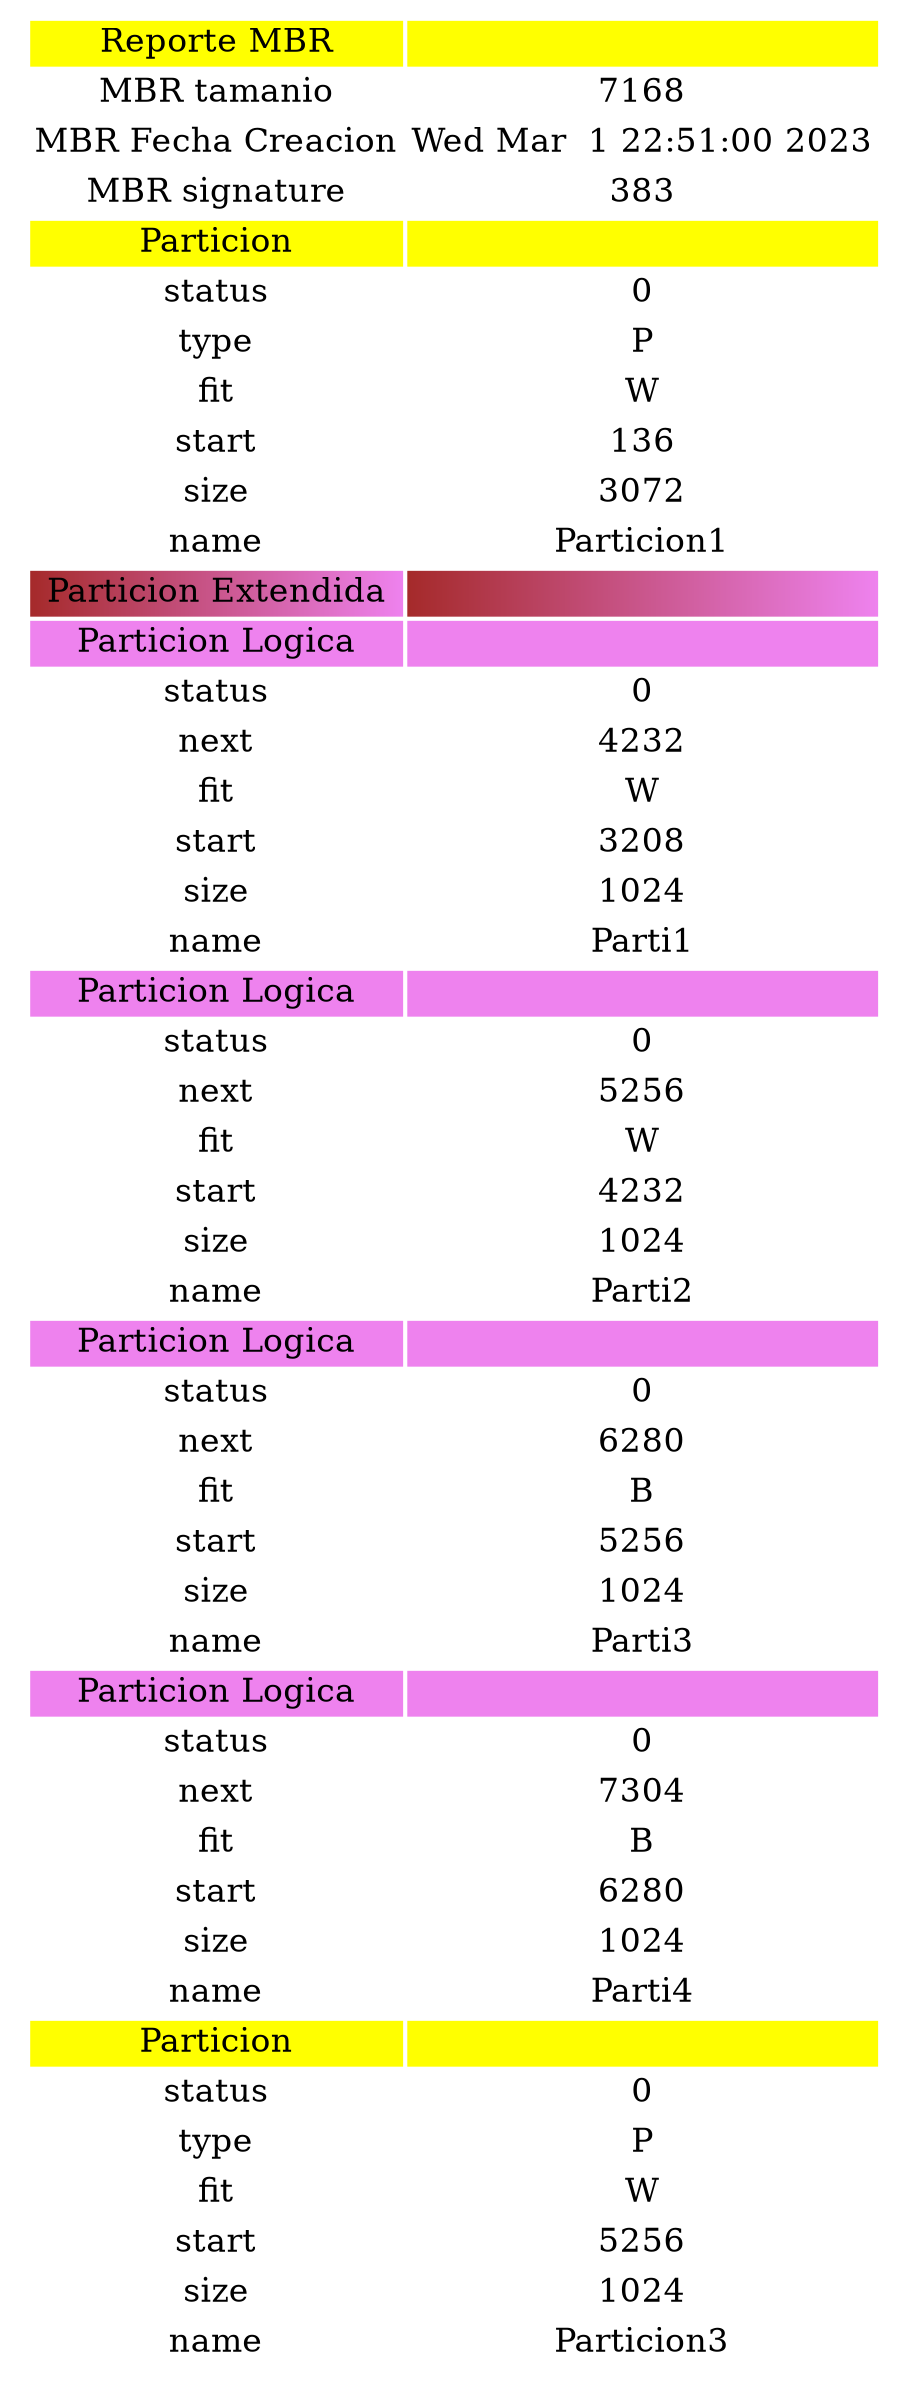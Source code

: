 digraph g {
graph [];
node [
fontsize = "16"
shape = "record"
];
edge [];
 a0 [shape=none label=<<TABLE border="0">
<TR><TD bgcolor="yellow">Reporte MBR</TD><TD bgcolor="yellow"></TD></TR><TR><TD>MBR tamanio</TD><TD>7168</TD></TR><TR><TD>MBR Fecha Creacion</TD><TD>Wed Mar  1 22:51:00 2023
</TD></TR><TR><TD>MBR signature</TD><TD>383</TD></TR><TR><TD bgcolor="yellow">Particion</TD><TD bgcolor="yellow"></TD></TR><TR><TD>status</TD><TD>0</TD></TR><TR><TD>type</TD><TD>P</TD></TR><TR><TD>fit</TD><TD>W</TD></TR><TR><TD>start</TD><TD>136</TD></TR><TR><TD>size</TD><TD>3072</TD></TR><TR><TD>name</TD><TD>Particion1</TD></TR><TR><TD bgcolor="brown:violet">Particion Extendida</TD><TD bgcolor="brown:violet"></TD></TR><TR><TD bgcolor="violet">Particion Logica</TD><TD bgcolor="violet"></TD></TR><TR><TD>status</TD><TD>0</TD></TR><TR><TD>next</TD><TD>4232</TD></TR><TR><TD>fit</TD><TD>W</TD></TR><TR><TD>start</TD><TD>3208</TD></TR><TR><TD>size</TD><TD>1024</TD></TR><TR><TD>name</TD><TD>Parti1</TD></TR><TR><TD bgcolor="violet">Particion Logica</TD><TD bgcolor="violet"></TD></TR><TR><TD>status</TD><TD>0</TD></TR><TR><TD>next</TD><TD>5256</TD></TR><TR><TD>fit</TD><TD>W</TD></TR><TR><TD>start</TD><TD>4232</TD></TR><TR><TD>size</TD><TD>1024</TD></TR><TR><TD>name</TD><TD>Parti2</TD></TR><TR><TD bgcolor="violet">Particion Logica</TD><TD bgcolor="violet"></TD></TR><TR><TD>status</TD><TD>0</TD></TR><TR><TD>next</TD><TD>6280</TD></TR><TR><TD>fit</TD><TD>B</TD></TR><TR><TD>start</TD><TD>5256</TD></TR><TR><TD>size</TD><TD>1024</TD></TR><TR><TD>name</TD><TD>Parti3</TD></TR><TR><TD bgcolor="violet">Particion Logica</TD><TD bgcolor="violet"></TD></TR><TR><TD>status</TD><TD>0</TD></TR><TR><TD>next</TD><TD>7304</TD></TR><TR><TD>fit</TD><TD>B</TD></TR><TR><TD>start</TD><TD>6280</TD></TR><TR><TD>size</TD><TD>1024</TD></TR><TR><TD>name</TD><TD>Parti4</TD></TR><TR><TD bgcolor="yellow">Particion</TD><TD bgcolor="yellow"></TD></TR><TR><TD>status</TD><TD>0</TD></TR><TR><TD>type</TD><TD>P</TD></TR><TR><TD>fit</TD><TD>W</TD></TR><TR><TD>start</TD><TD>5256</TD></TR><TR><TD>size</TD><TD>1024</TD></TR><TR><TD>name</TD><TD>Particion3</TD></TR> </TABLE>>];
}